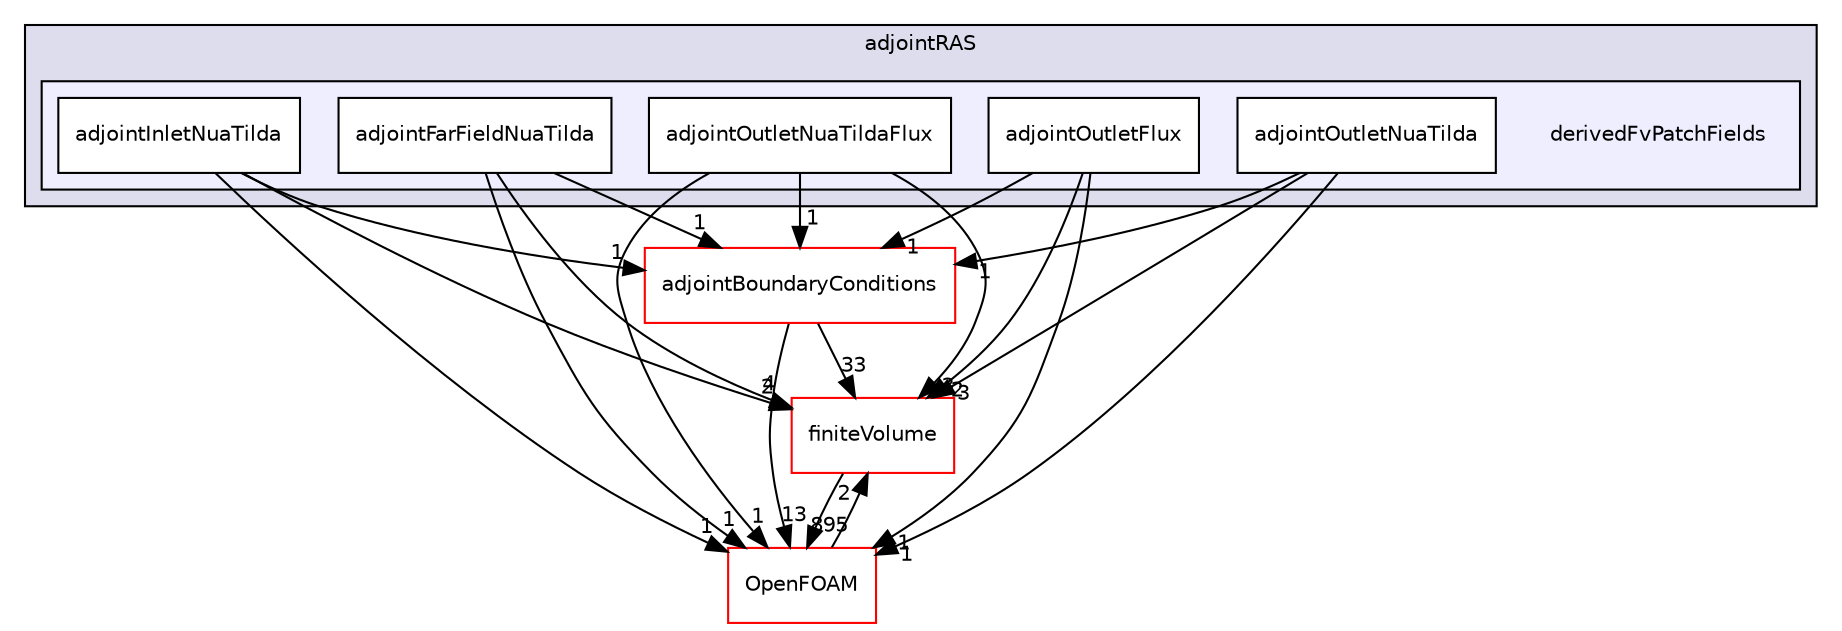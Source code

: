 digraph "src/optimisation/adjointOptimisation/adjoint/turbulenceModels/incompressibleAdjoint/adjointRAS/derivedFvPatchFields" {
  bgcolor=transparent;
  compound=true
  node [ fontsize="10", fontname="Helvetica"];
  edge [ labelfontsize="10", labelfontname="Helvetica"];
  subgraph clusterdir_9f61f8dfde461696885d32a8d257cf1d {
    graph [ bgcolor="#ddddee", pencolor="black", label="adjointRAS" fontname="Helvetica", fontsize="10", URL="dir_9f61f8dfde461696885d32a8d257cf1d.html"]
  subgraph clusterdir_dee64796cb0cb3643bf98dbe7f3e7597 {
    graph [ bgcolor="#eeeeff", pencolor="black", label="" URL="dir_dee64796cb0cb3643bf98dbe7f3e7597.html"];
    dir_dee64796cb0cb3643bf98dbe7f3e7597 [shape=plaintext label="derivedFvPatchFields"];
    dir_3f6dda07da38e9a9f2241c983da019a2 [shape=box label="adjointFarFieldNuaTilda" color="black" fillcolor="white" style="filled" URL="dir_3f6dda07da38e9a9f2241c983da019a2.html"];
    dir_31b287aa203d10598cc4982662469f4b [shape=box label="adjointInletNuaTilda" color="black" fillcolor="white" style="filled" URL="dir_31b287aa203d10598cc4982662469f4b.html"];
    dir_551bf657518e9cbc2b7f12d70eea016d [shape=box label="adjointOutletFlux" color="black" fillcolor="white" style="filled" URL="dir_551bf657518e9cbc2b7f12d70eea016d.html"];
    dir_cedca294f2fd639ffa441e8ea55d55f2 [shape=box label="adjointOutletNuaTilda" color="black" fillcolor="white" style="filled" URL="dir_cedca294f2fd639ffa441e8ea55d55f2.html"];
    dir_4762eb47ce0b99bafa7dd19d0fc6936a [shape=box label="adjointOutletNuaTildaFlux" color="black" fillcolor="white" style="filled" URL="dir_4762eb47ce0b99bafa7dd19d0fc6936a.html"];
  }
  }
  dir_9bd15774b555cf7259a6fa18f99fe99b [shape=box label="finiteVolume" color="red" URL="dir_9bd15774b555cf7259a6fa18f99fe99b.html"];
  dir_1784f822592d39f816c839dc1a098cdb [shape=box label="adjointBoundaryConditions" color="red" URL="dir_1784f822592d39f816c839dc1a098cdb.html"];
  dir_c5473ff19b20e6ec4dfe5c310b3778a8 [shape=box label="OpenFOAM" color="red" URL="dir_c5473ff19b20e6ec4dfe5c310b3778a8.html"];
  dir_9bd15774b555cf7259a6fa18f99fe99b->dir_c5473ff19b20e6ec4dfe5c310b3778a8 [headlabel="895", labeldistance=1.5 headhref="dir_000814_002151.html"];
  dir_4762eb47ce0b99bafa7dd19d0fc6936a->dir_9bd15774b555cf7259a6fa18f99fe99b [headlabel="3", labeldistance=1.5 headhref="dir_002930_000814.html"];
  dir_4762eb47ce0b99bafa7dd19d0fc6936a->dir_1784f822592d39f816c839dc1a098cdb [headlabel="1", labeldistance=1.5 headhref="dir_002930_002772.html"];
  dir_4762eb47ce0b99bafa7dd19d0fc6936a->dir_c5473ff19b20e6ec4dfe5c310b3778a8 [headlabel="1", labeldistance=1.5 headhref="dir_002930_002151.html"];
  dir_cedca294f2fd639ffa441e8ea55d55f2->dir_9bd15774b555cf7259a6fa18f99fe99b [headlabel="3", labeldistance=1.5 headhref="dir_002929_000814.html"];
  dir_cedca294f2fd639ffa441e8ea55d55f2->dir_1784f822592d39f816c839dc1a098cdb [headlabel="1", labeldistance=1.5 headhref="dir_002929_002772.html"];
  dir_cedca294f2fd639ffa441e8ea55d55f2->dir_c5473ff19b20e6ec4dfe5c310b3778a8 [headlabel="1", labeldistance=1.5 headhref="dir_002929_002151.html"];
  dir_1784f822592d39f816c839dc1a098cdb->dir_9bd15774b555cf7259a6fa18f99fe99b [headlabel="33", labeldistance=1.5 headhref="dir_002772_000814.html"];
  dir_1784f822592d39f816c839dc1a098cdb->dir_c5473ff19b20e6ec4dfe5c310b3778a8 [headlabel="13", labeldistance=1.5 headhref="dir_002772_002151.html"];
  dir_551bf657518e9cbc2b7f12d70eea016d->dir_9bd15774b555cf7259a6fa18f99fe99b [headlabel="2", labeldistance=1.5 headhref="dir_002928_000814.html"];
  dir_551bf657518e9cbc2b7f12d70eea016d->dir_1784f822592d39f816c839dc1a098cdb [headlabel="1", labeldistance=1.5 headhref="dir_002928_002772.html"];
  dir_551bf657518e9cbc2b7f12d70eea016d->dir_c5473ff19b20e6ec4dfe5c310b3778a8 [headlabel="1", labeldistance=1.5 headhref="dir_002928_002151.html"];
  dir_31b287aa203d10598cc4982662469f4b->dir_9bd15774b555cf7259a6fa18f99fe99b [headlabel="2", labeldistance=1.5 headhref="dir_002927_000814.html"];
  dir_31b287aa203d10598cc4982662469f4b->dir_1784f822592d39f816c839dc1a098cdb [headlabel="1", labeldistance=1.5 headhref="dir_002927_002772.html"];
  dir_31b287aa203d10598cc4982662469f4b->dir_c5473ff19b20e6ec4dfe5c310b3778a8 [headlabel="1", labeldistance=1.5 headhref="dir_002927_002151.html"];
  dir_c5473ff19b20e6ec4dfe5c310b3778a8->dir_9bd15774b555cf7259a6fa18f99fe99b [headlabel="2", labeldistance=1.5 headhref="dir_002151_000814.html"];
  dir_3f6dda07da38e9a9f2241c983da019a2->dir_9bd15774b555cf7259a6fa18f99fe99b [headlabel="4", labeldistance=1.5 headhref="dir_002926_000814.html"];
  dir_3f6dda07da38e9a9f2241c983da019a2->dir_1784f822592d39f816c839dc1a098cdb [headlabel="1", labeldistance=1.5 headhref="dir_002926_002772.html"];
  dir_3f6dda07da38e9a9f2241c983da019a2->dir_c5473ff19b20e6ec4dfe5c310b3778a8 [headlabel="1", labeldistance=1.5 headhref="dir_002926_002151.html"];
}
